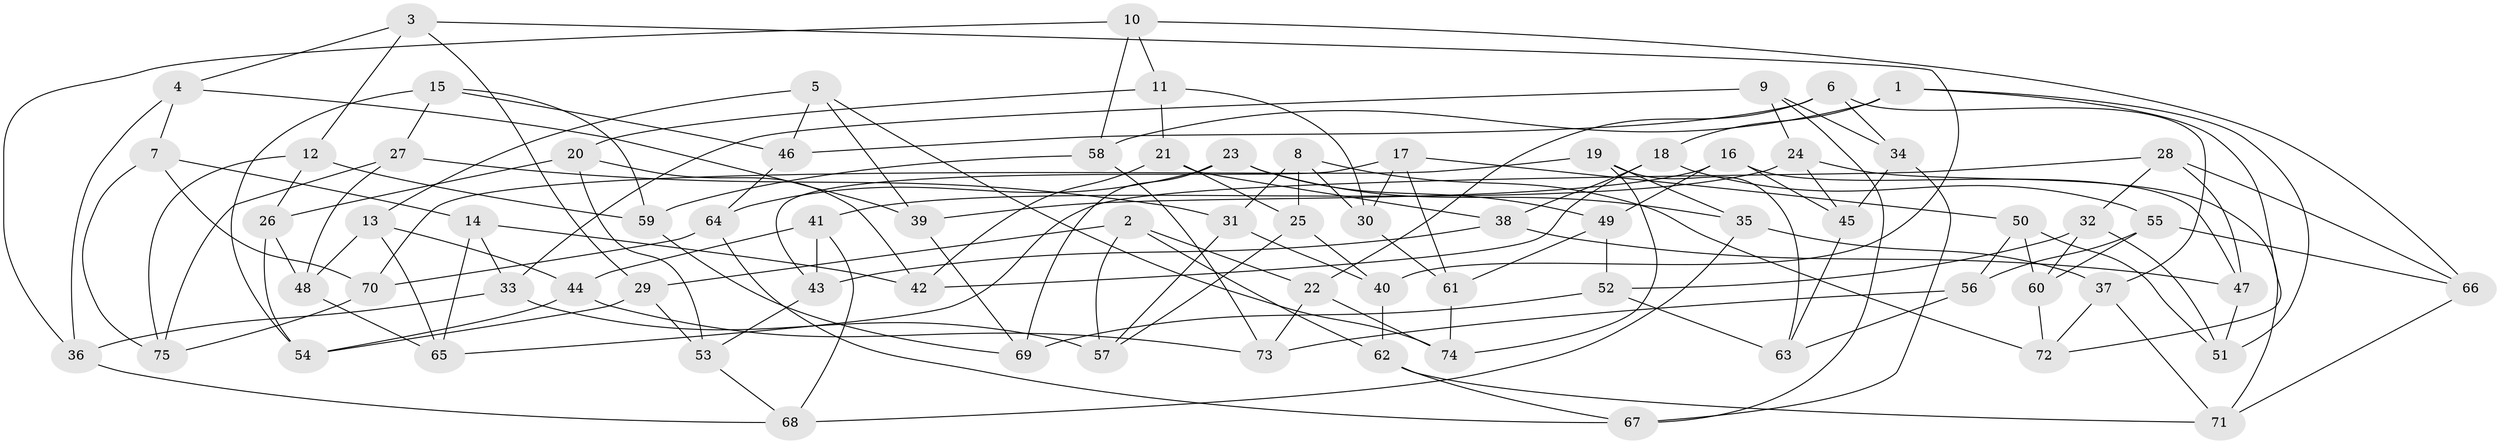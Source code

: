 // Generated by graph-tools (version 1.1) at 2025/50/03/09/25 03:50:55]
// undirected, 75 vertices, 150 edges
graph export_dot {
graph [start="1"]
  node [color=gray90,style=filled];
  1;
  2;
  3;
  4;
  5;
  6;
  7;
  8;
  9;
  10;
  11;
  12;
  13;
  14;
  15;
  16;
  17;
  18;
  19;
  20;
  21;
  22;
  23;
  24;
  25;
  26;
  27;
  28;
  29;
  30;
  31;
  32;
  33;
  34;
  35;
  36;
  37;
  38;
  39;
  40;
  41;
  42;
  43;
  44;
  45;
  46;
  47;
  48;
  49;
  50;
  51;
  52;
  53;
  54;
  55;
  56;
  57;
  58;
  59;
  60;
  61;
  62;
  63;
  64;
  65;
  66;
  67;
  68;
  69;
  70;
  71;
  72;
  73;
  74;
  75;
  1 -- 18;
  1 -- 58;
  1 -- 72;
  1 -- 51;
  2 -- 22;
  2 -- 57;
  2 -- 62;
  2 -- 29;
  3 -- 12;
  3 -- 4;
  3 -- 40;
  3 -- 29;
  4 -- 36;
  4 -- 7;
  4 -- 39;
  5 -- 13;
  5 -- 39;
  5 -- 74;
  5 -- 46;
  6 -- 37;
  6 -- 34;
  6 -- 46;
  6 -- 22;
  7 -- 70;
  7 -- 14;
  7 -- 75;
  8 -- 31;
  8 -- 72;
  8 -- 30;
  8 -- 25;
  9 -- 67;
  9 -- 34;
  9 -- 24;
  9 -- 33;
  10 -- 58;
  10 -- 36;
  10 -- 11;
  10 -- 66;
  11 -- 21;
  11 -- 30;
  11 -- 20;
  12 -- 26;
  12 -- 75;
  12 -- 59;
  13 -- 44;
  13 -- 48;
  13 -- 65;
  14 -- 33;
  14 -- 65;
  14 -- 42;
  15 -- 54;
  15 -- 59;
  15 -- 46;
  15 -- 27;
  16 -- 47;
  16 -- 45;
  16 -- 49;
  16 -- 39;
  17 -- 61;
  17 -- 50;
  17 -- 30;
  17 -- 43;
  18 -- 42;
  18 -- 55;
  18 -- 38;
  19 -- 63;
  19 -- 35;
  19 -- 74;
  19 -- 70;
  20 -- 26;
  20 -- 53;
  20 -- 42;
  21 -- 42;
  21 -- 25;
  21 -- 38;
  22 -- 73;
  22 -- 74;
  23 -- 49;
  23 -- 69;
  23 -- 35;
  23 -- 64;
  24 -- 41;
  24 -- 45;
  24 -- 71;
  25 -- 40;
  25 -- 57;
  26 -- 54;
  26 -- 48;
  27 -- 48;
  27 -- 75;
  27 -- 31;
  28 -- 66;
  28 -- 32;
  28 -- 47;
  28 -- 65;
  29 -- 53;
  29 -- 54;
  30 -- 61;
  31 -- 57;
  31 -- 40;
  32 -- 52;
  32 -- 51;
  32 -- 60;
  33 -- 36;
  33 -- 57;
  34 -- 67;
  34 -- 45;
  35 -- 37;
  35 -- 68;
  36 -- 68;
  37 -- 72;
  37 -- 71;
  38 -- 43;
  38 -- 47;
  39 -- 69;
  40 -- 62;
  41 -- 43;
  41 -- 44;
  41 -- 68;
  43 -- 53;
  44 -- 54;
  44 -- 73;
  45 -- 63;
  46 -- 64;
  47 -- 51;
  48 -- 65;
  49 -- 61;
  49 -- 52;
  50 -- 51;
  50 -- 60;
  50 -- 56;
  52 -- 69;
  52 -- 63;
  53 -- 68;
  55 -- 56;
  55 -- 60;
  55 -- 66;
  56 -- 73;
  56 -- 63;
  58 -- 73;
  58 -- 59;
  59 -- 69;
  60 -- 72;
  61 -- 74;
  62 -- 71;
  62 -- 67;
  64 -- 67;
  64 -- 70;
  66 -- 71;
  70 -- 75;
}
